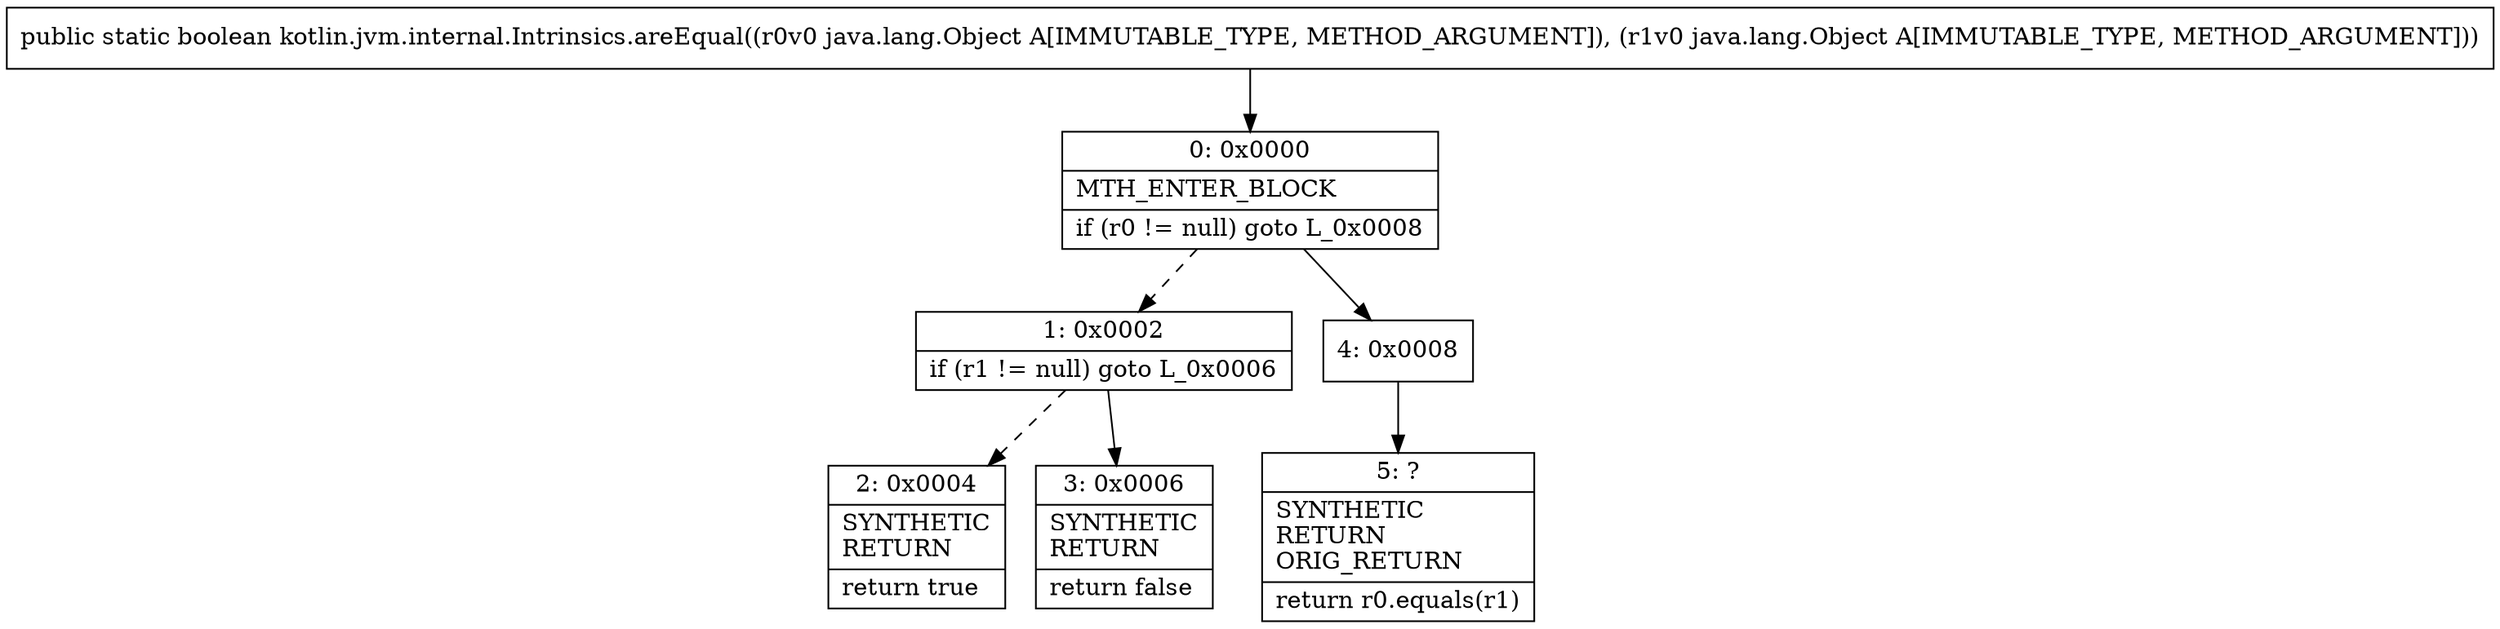 digraph "CFG forkotlin.jvm.internal.Intrinsics.areEqual(Ljava\/lang\/Object;Ljava\/lang\/Object;)Z" {
Node_0 [shape=record,label="{0\:\ 0x0000|MTH_ENTER_BLOCK\l|if (r0 != null) goto L_0x0008\l}"];
Node_1 [shape=record,label="{1\:\ 0x0002|if (r1 != null) goto L_0x0006\l}"];
Node_2 [shape=record,label="{2\:\ 0x0004|SYNTHETIC\lRETURN\l|return true\l}"];
Node_3 [shape=record,label="{3\:\ 0x0006|SYNTHETIC\lRETURN\l|return false\l}"];
Node_4 [shape=record,label="{4\:\ 0x0008}"];
Node_5 [shape=record,label="{5\:\ ?|SYNTHETIC\lRETURN\lORIG_RETURN\l|return r0.equals(r1)\l}"];
MethodNode[shape=record,label="{public static boolean kotlin.jvm.internal.Intrinsics.areEqual((r0v0 java.lang.Object A[IMMUTABLE_TYPE, METHOD_ARGUMENT]), (r1v0 java.lang.Object A[IMMUTABLE_TYPE, METHOD_ARGUMENT])) }"];
MethodNode -> Node_0;
Node_0 -> Node_1[style=dashed];
Node_0 -> Node_4;
Node_1 -> Node_2[style=dashed];
Node_1 -> Node_3;
Node_4 -> Node_5;
}

